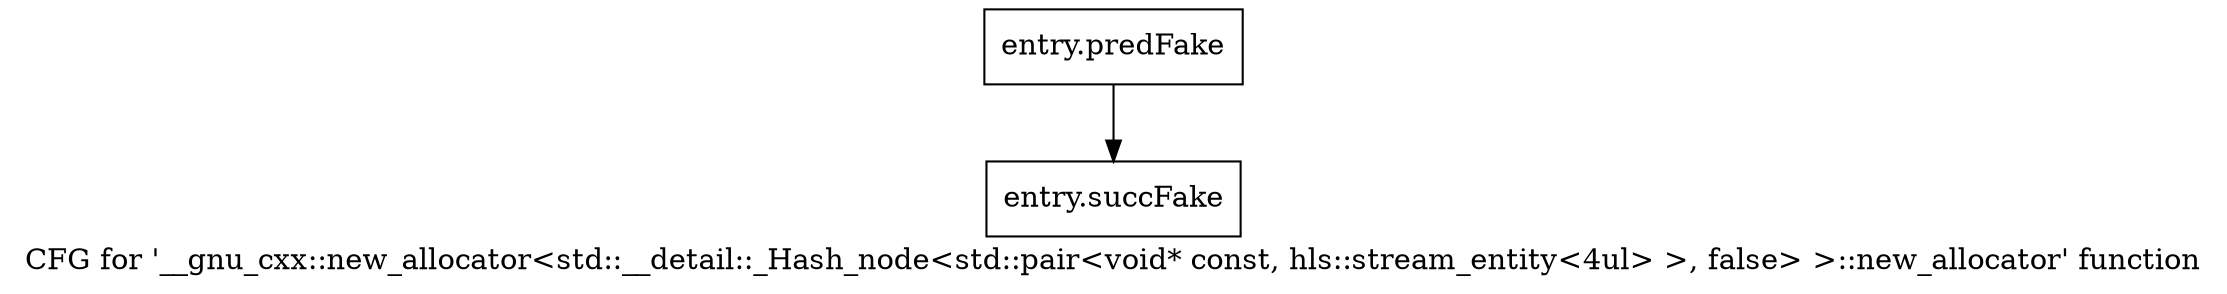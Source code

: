 digraph "CFG for '__gnu_cxx::new_allocator\<std::__detail::_Hash_node\<std::pair\<void* const, hls::stream_entity\<4ul\> \>, false\> \>::new_allocator' function" {
	label="CFG for '__gnu_cxx::new_allocator\<std::__detail::_Hash_node\<std::pair\<void* const, hls::stream_entity\<4ul\> \>, false\> \>::new_allocator' function";

	Node0x4595880 [shape=record,filename="",linenumber="",label="{entry.predFake}"];
	Node0x4595880 -> Node0x478dea0[ callList="" memoryops="" filename="/tools/Xilinx/Vitis_HLS/2023.1/tps/lnx64/gcc-8.3.0/lib/gcc/x86_64-pc-linux-gnu/8.3.0/../../../../include/c++/8.3.0/ext/new_allocator.h" execusionnum="1"];
	Node0x478dea0 [shape=record,filename="/tools/Xilinx/Vitis_HLS/2023.1/tps/lnx64/gcc-8.3.0/lib/gcc/x86_64-pc-linux-gnu/8.3.0/../../../../include/c++/8.3.0/ext/new_allocator.h",linenumber="79",label="{entry.succFake}"];
}
